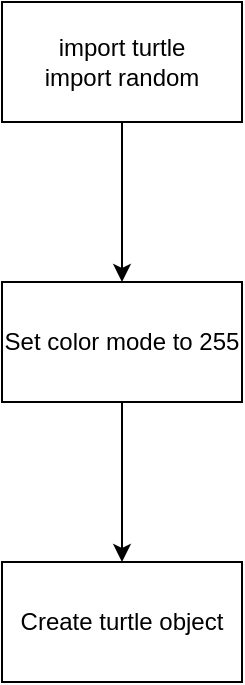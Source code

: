 <mxfile version="24.8.4">
  <diagram name="Page-1" id="5B27-9a1TbTx9ybN5ohG">
    <mxGraphModel dx="1185" dy="632" grid="1" gridSize="10" guides="1" tooltips="1" connect="1" arrows="1" fold="1" page="1" pageScale="1" pageWidth="850" pageHeight="1100" math="0" shadow="0">
      <root>
        <mxCell id="0" />
        <mxCell id="1" parent="0" />
        <mxCell id="8bzjtN-8V0s7yi2wJTmo-3" value="" style="edgeStyle=orthogonalEdgeStyle;rounded=0;orthogonalLoop=1;jettySize=auto;html=1;" edge="1" parent="1" source="8bzjtN-8V0s7yi2wJTmo-1" target="8bzjtN-8V0s7yi2wJTmo-2">
          <mxGeometry relative="1" as="geometry" />
        </mxCell>
        <mxCell id="8bzjtN-8V0s7yi2wJTmo-1" value="&lt;div&gt;import turtle&lt;/div&gt;&lt;div&gt;import random&lt;br&gt;&lt;/div&gt;" style="rounded=0;whiteSpace=wrap;html=1;" vertex="1" parent="1">
          <mxGeometry x="365" y="40" width="120" height="60" as="geometry" />
        </mxCell>
        <mxCell id="8bzjtN-8V0s7yi2wJTmo-5" value="" style="edgeStyle=orthogonalEdgeStyle;rounded=0;orthogonalLoop=1;jettySize=auto;html=1;" edge="1" parent="1" source="8bzjtN-8V0s7yi2wJTmo-2" target="8bzjtN-8V0s7yi2wJTmo-4">
          <mxGeometry relative="1" as="geometry" />
        </mxCell>
        <mxCell id="8bzjtN-8V0s7yi2wJTmo-2" value="Set color mode to 255" style="rounded=0;whiteSpace=wrap;html=1;" vertex="1" parent="1">
          <mxGeometry x="365" y="180" width="120" height="60" as="geometry" />
        </mxCell>
        <mxCell id="8bzjtN-8V0s7yi2wJTmo-4" value="Create turtle object " style="whiteSpace=wrap;html=1;rounded=0;" vertex="1" parent="1">
          <mxGeometry x="365" y="320" width="120" height="60" as="geometry" />
        </mxCell>
      </root>
    </mxGraphModel>
  </diagram>
</mxfile>
